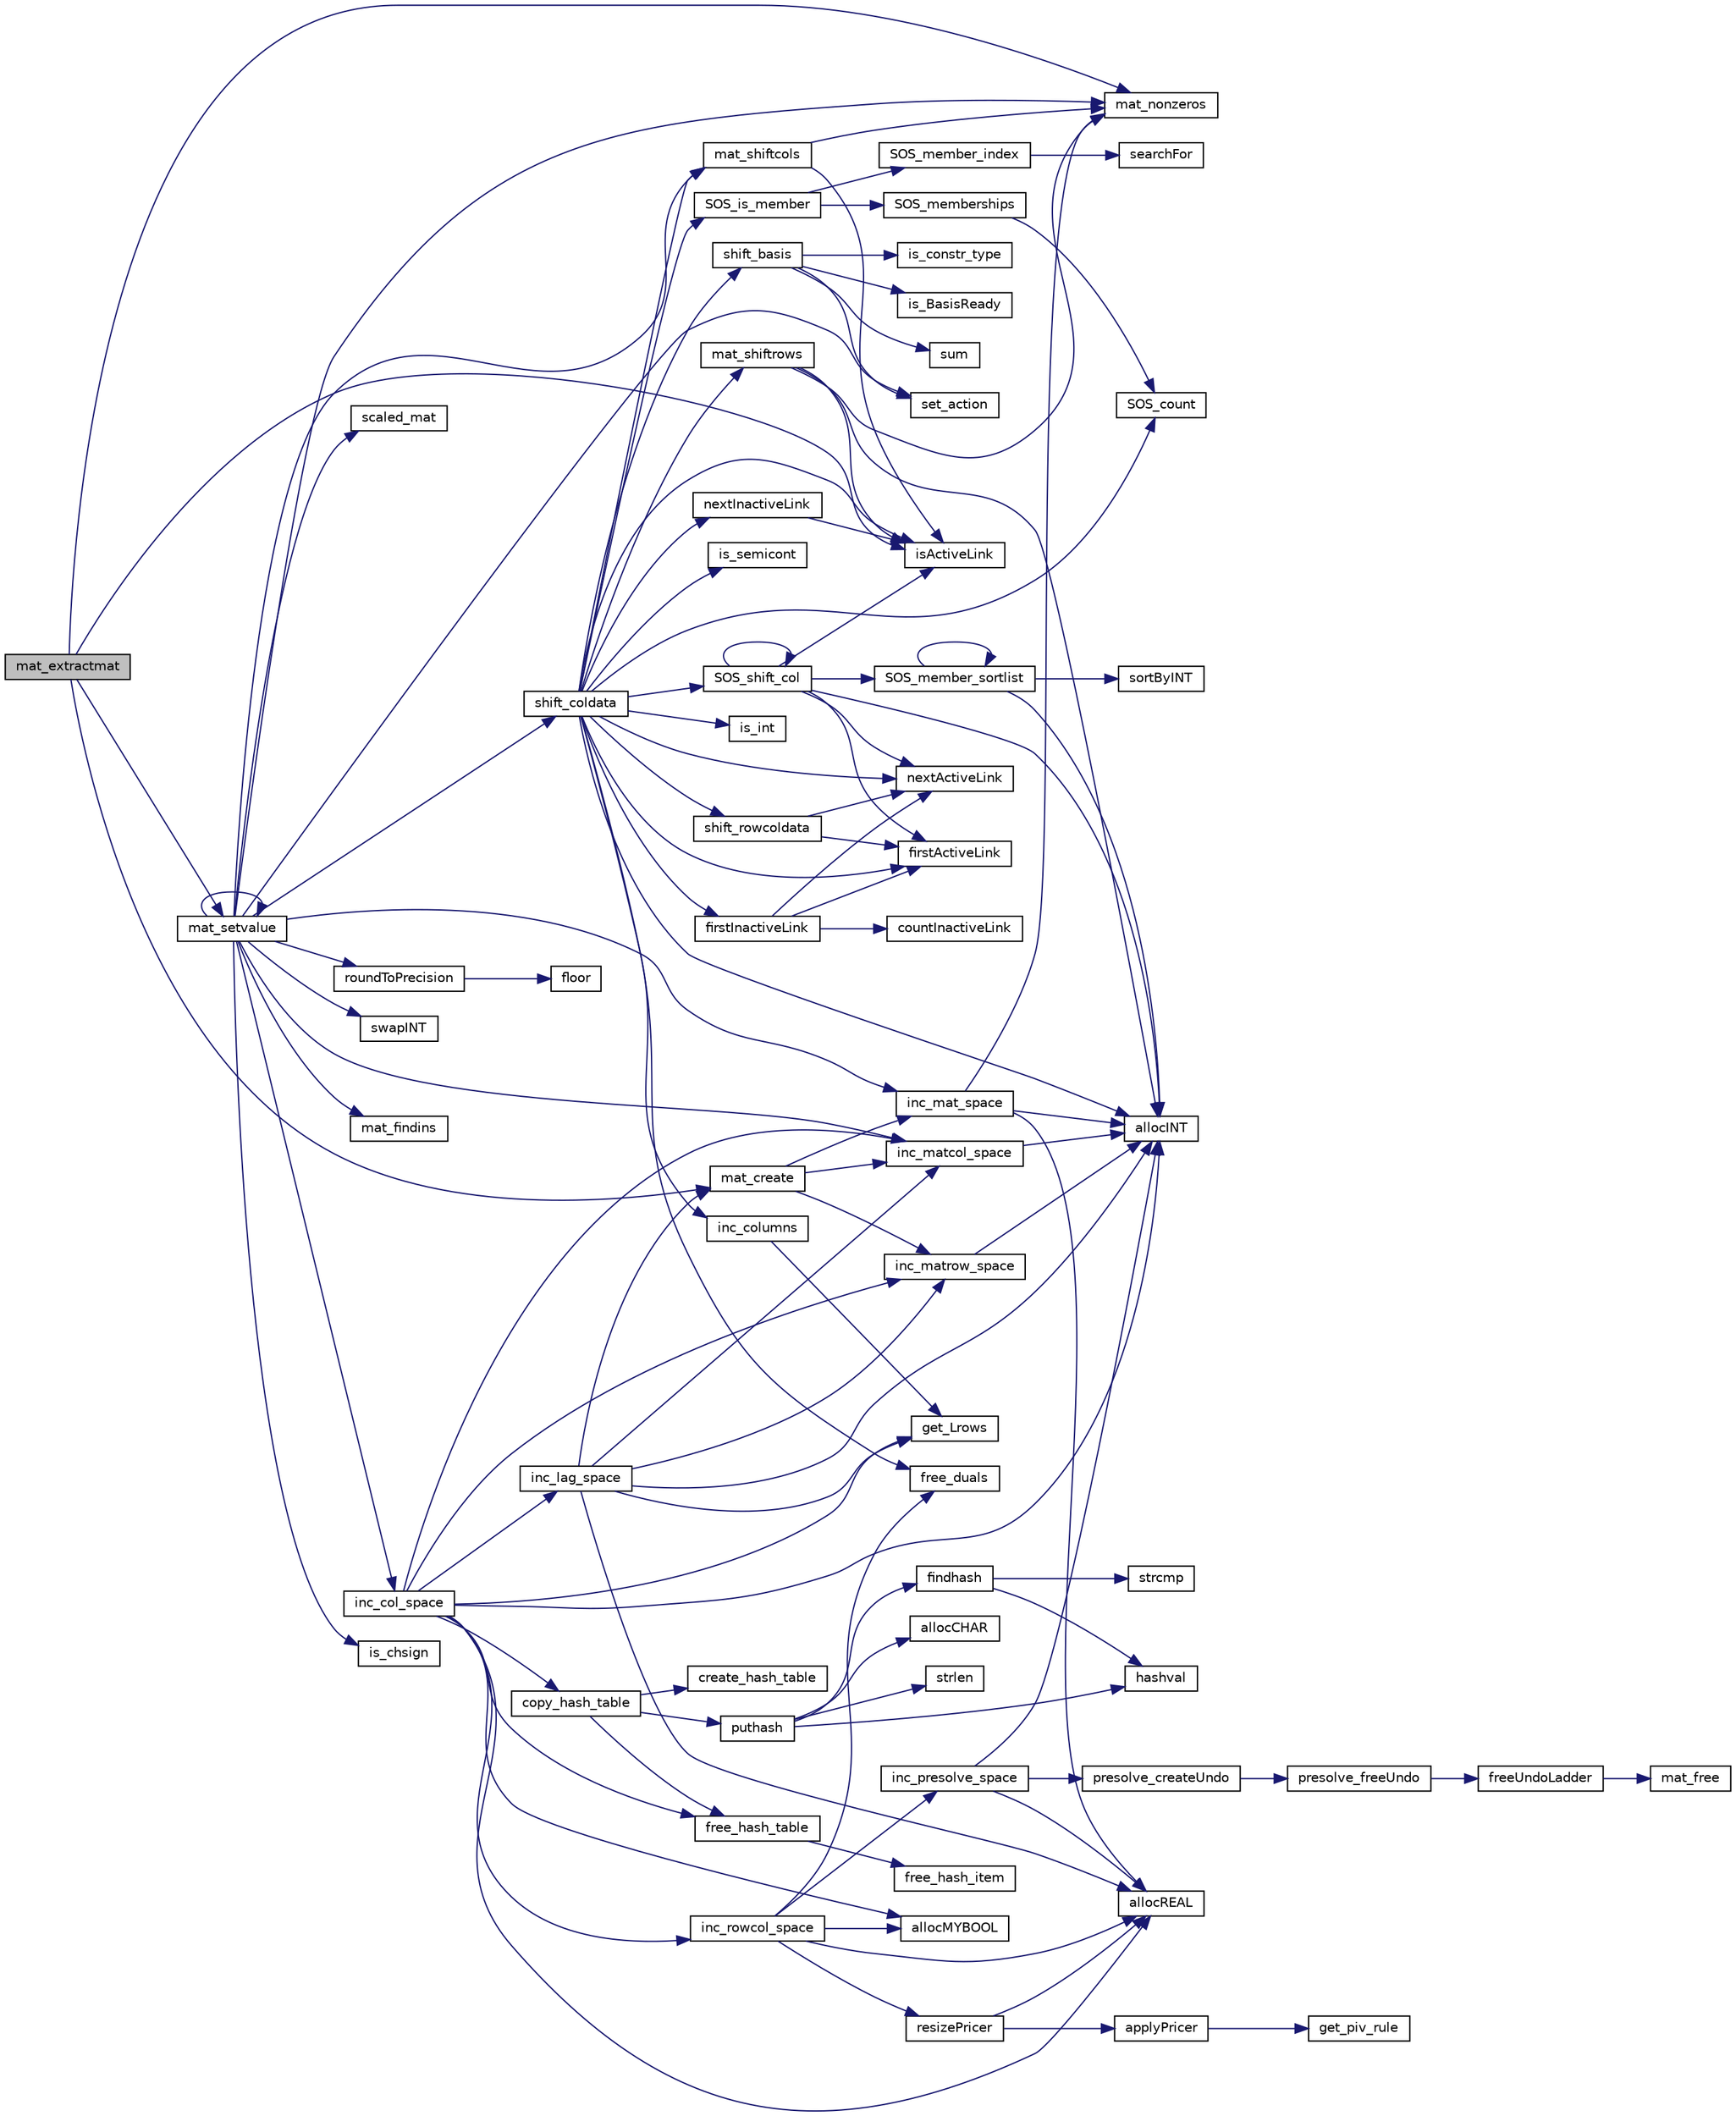 digraph "mat_extractmat"
{
  edge [fontname="Helvetica",fontsize="10",labelfontname="Helvetica",labelfontsize="10"];
  node [fontname="Helvetica",fontsize="10",shape=record];
  rankdir="LR";
  Node1554 [label="mat_extractmat",height=0.2,width=0.4,color="black", fillcolor="grey75", style="filled", fontcolor="black"];
  Node1554 -> Node1555 [color="midnightblue",fontsize="10",style="solid",fontname="Helvetica"];
  Node1555 [label="mat_create",height=0.2,width=0.4,color="black", fillcolor="white", style="filled",URL="$dc/d9a/lp__matrix_8c.html#a74e25504b7d9dc9615fbe2326ecd2810"];
  Node1555 -> Node1556 [color="midnightblue",fontsize="10",style="solid",fontname="Helvetica"];
  Node1556 [label="inc_matrow_space",height=0.2,width=0.4,color="black", fillcolor="white", style="filled",URL="$dc/d9a/lp__matrix_8c.html#abf3d05d4e087dfe244d940213aea309e"];
  Node1556 -> Node1557 [color="midnightblue",fontsize="10",style="solid",fontname="Helvetica"];
  Node1557 [label="allocINT",height=0.2,width=0.4,color="black", fillcolor="white", style="filled",URL="$d9/d18/lp__utils_8c.html#a2081b8e14a0691b7e3931fa280ad9e63"];
  Node1555 -> Node1558 [color="midnightblue",fontsize="10",style="solid",fontname="Helvetica"];
  Node1558 [label="inc_matcol_space",height=0.2,width=0.4,color="black", fillcolor="white", style="filled",URL="$dc/d9a/lp__matrix_8c.html#a71e24efc6f48aa6fb098d9f471574d1c"];
  Node1558 -> Node1557 [color="midnightblue",fontsize="10",style="solid",fontname="Helvetica"];
  Node1555 -> Node1559 [color="midnightblue",fontsize="10",style="solid",fontname="Helvetica"];
  Node1559 [label="inc_mat_space",height=0.2,width=0.4,color="black", fillcolor="white", style="filled",URL="$dc/d9a/lp__matrix_8c.html#a2239ebb44f76930fc243a0457c8c94d9"];
  Node1559 -> Node1560 [color="midnightblue",fontsize="10",style="solid",fontname="Helvetica"];
  Node1560 [label="mat_nonzeros",height=0.2,width=0.4,color="black", fillcolor="white", style="filled",URL="$dc/d9a/lp__matrix_8c.html#a9430c42ed7853fd8dd6463ed7165f243"];
  Node1559 -> Node1557 [color="midnightblue",fontsize="10",style="solid",fontname="Helvetica"];
  Node1559 -> Node1561 [color="midnightblue",fontsize="10",style="solid",fontname="Helvetica"];
  Node1561 [label="allocREAL",height=0.2,width=0.4,color="black", fillcolor="white", style="filled",URL="$d9/d18/lp__utils_8c.html#a7b25e1f9aee74052b4b6df28443ebf48"];
  Node1554 -> Node1560 [color="midnightblue",fontsize="10",style="solid",fontname="Helvetica"];
  Node1554 -> Node1562 [color="midnightblue",fontsize="10",style="solid",fontname="Helvetica"];
  Node1562 [label="isActiveLink",height=0.2,width=0.4,color="black", fillcolor="white", style="filled",URL="$d9/d18/lp__utils_8c.html#a183f62e53061778d4fdb381e27d8cf4c"];
  Node1554 -> Node1563 [color="midnightblue",fontsize="10",style="solid",fontname="Helvetica"];
  Node1563 [label="mat_setvalue",height=0.2,width=0.4,color="black", fillcolor="white", style="filled",URL="$dc/d9a/lp__matrix_8c.html#a3cf5f70351e501251681b113289293da"];
  Node1563 -> Node1564 [color="midnightblue",fontsize="10",style="solid",fontname="Helvetica"];
  Node1564 [label="swapINT",height=0.2,width=0.4,color="black", fillcolor="white", style="filled",URL="$d9/d18/lp__utils_8c.html#a2c2ba6baa79af2ad08d08ca4baaec1b4"];
  Node1563 -> Node1565 [color="midnightblue",fontsize="10",style="solid",fontname="Helvetica"];
  Node1565 [label="roundToPrecision",height=0.2,width=0.4,color="black", fillcolor="white", style="filled",URL="$d9/d18/lp__utils_8c.html#a2c162041be8905b58450d17662096994"];
  Node1565 -> Node1566 [color="midnightblue",fontsize="10",style="solid",fontname="Helvetica"];
  Node1566 [label="floor",height=0.2,width=0.4,color="black", fillcolor="white", style="filled",URL="$dc/de2/mcvs_atm_disp__kry__bbd__p_8m.html#a532be631bf22af7829394ffbd4ad7894"];
  Node1563 -> Node1567 [color="midnightblue",fontsize="10",style="solid",fontname="Helvetica"];
  Node1567 [label="inc_col_space",height=0.2,width=0.4,color="black", fillcolor="white", style="filled",URL="$d4/d79/lp__lib_8c.html#a19aaef4102ef22569c69de15939fd77f"];
  Node1567 -> Node1556 [color="midnightblue",fontsize="10",style="solid",fontname="Helvetica"];
  Node1567 -> Node1558 [color="midnightblue",fontsize="10",style="solid",fontname="Helvetica"];
  Node1567 -> Node1568 [color="midnightblue",fontsize="10",style="solid",fontname="Helvetica"];
  Node1568 [label="copy_hash_table",height=0.2,width=0.4,color="black", fillcolor="white", style="filled",URL="$d9/d8a/lp___hash_8c.html#ae6edcd0f73c54847e6a759f428c3a90a"];
  Node1568 -> Node1569 [color="midnightblue",fontsize="10",style="solid",fontname="Helvetica"];
  Node1569 [label="create_hash_table",height=0.2,width=0.4,color="black", fillcolor="white", style="filled",URL="$d9/d8a/lp___hash_8c.html#a3e2d0dfb06918685a543d0191c3e20d2"];
  Node1568 -> Node1570 [color="midnightblue",fontsize="10",style="solid",fontname="Helvetica"];
  Node1570 [label="puthash",height=0.2,width=0.4,color="black", fillcolor="white", style="filled",URL="$d9/d8a/lp___hash_8c.html#aa4c1bd8f327e858bde2234bb6ef18772"];
  Node1570 -> Node1571 [color="midnightblue",fontsize="10",style="solid",fontname="Helvetica"];
  Node1571 [label="findhash",height=0.2,width=0.4,color="black", fillcolor="white", style="filled",URL="$d9/d8a/lp___hash_8c.html#abec9215783a6417ac6d2eaa8fb5455b6"];
  Node1571 -> Node1572 [color="midnightblue",fontsize="10",style="solid",fontname="Helvetica"];
  Node1572 [label="hashval",height=0.2,width=0.4,color="black", fillcolor="white", style="filled",URL="$d9/d8a/lp___hash_8c.html#a4341c9502229f42a1d569e06476d6eec"];
  Node1571 -> Node1573 [color="midnightblue",fontsize="10",style="solid",fontname="Helvetica"];
  Node1573 [label="strcmp",height=0.2,width=0.4,color="black", fillcolor="white", style="filled",URL="$db/d13/_c_vode_get_8m.html#ab022bbe018438998408fda94a327a547"];
  Node1570 -> Node1572 [color="midnightblue",fontsize="10",style="solid",fontname="Helvetica"];
  Node1570 -> Node1574 [color="midnightblue",fontsize="10",style="solid",fontname="Helvetica"];
  Node1574 [label="allocCHAR",height=0.2,width=0.4,color="black", fillcolor="white", style="filled",URL="$d9/d18/lp__utils_8c.html#a5bb2cfab583f6d09b6986674fc1e7f5d"];
  Node1570 -> Node1575 [color="midnightblue",fontsize="10",style="solid",fontname="Helvetica"];
  Node1575 [label="strlen",height=0.2,width=0.4,color="black", fillcolor="white", style="filled",URL="$d7/d57/iregex_8c.html#a492442620ce65db20fe7297b43cbca65"];
  Node1568 -> Node1576 [color="midnightblue",fontsize="10",style="solid",fontname="Helvetica"];
  Node1576 [label="free_hash_table",height=0.2,width=0.4,color="black", fillcolor="white", style="filled",URL="$d9/d8a/lp___hash_8c.html#aa4ed66a189b6b64e06121cb9f94c1efb"];
  Node1576 -> Node1577 [color="midnightblue",fontsize="10",style="solid",fontname="Helvetica"];
  Node1577 [label="free_hash_item",height=0.2,width=0.4,color="black", fillcolor="white", style="filled",URL="$d9/d8a/lp___hash_8c.html#a5c6e22d45ec51e55ccb4d2748230841b"];
  Node1567 -> Node1576 [color="midnightblue",fontsize="10",style="solid",fontname="Helvetica"];
  Node1567 -> Node1561 [color="midnightblue",fontsize="10",style="solid",fontname="Helvetica"];
  Node1567 -> Node1578 [color="midnightblue",fontsize="10",style="solid",fontname="Helvetica"];
  Node1578 [label="allocMYBOOL",height=0.2,width=0.4,color="black", fillcolor="white", style="filled",URL="$d9/d18/lp__utils_8c.html#a0f35a721d2c3a4beea00b2840c2bea30"];
  Node1567 -> Node1557 [color="midnightblue",fontsize="10",style="solid",fontname="Helvetica"];
  Node1567 -> Node1579 [color="midnightblue",fontsize="10",style="solid",fontname="Helvetica"];
  Node1579 [label="get_Lrows",height=0.2,width=0.4,color="black", fillcolor="white", style="filled",URL="$d4/d79/lp__lib_8c.html#a4976f1e0605a15976a65b995d3baa1dc"];
  Node1567 -> Node1580 [color="midnightblue",fontsize="10",style="solid",fontname="Helvetica"];
  Node1580 [label="inc_lag_space",height=0.2,width=0.4,color="black", fillcolor="white", style="filled",URL="$d4/d79/lp__lib_8c.html#adf404d01bb0e497e22b77fb59c53f02f"];
  Node1580 -> Node1579 [color="midnightblue",fontsize="10",style="solid",fontname="Helvetica"];
  Node1580 -> Node1561 [color="midnightblue",fontsize="10",style="solid",fontname="Helvetica"];
  Node1580 -> Node1557 [color="midnightblue",fontsize="10",style="solid",fontname="Helvetica"];
  Node1580 -> Node1555 [color="midnightblue",fontsize="10",style="solid",fontname="Helvetica"];
  Node1580 -> Node1556 [color="midnightblue",fontsize="10",style="solid",fontname="Helvetica"];
  Node1580 -> Node1558 [color="midnightblue",fontsize="10",style="solid",fontname="Helvetica"];
  Node1567 -> Node1581 [color="midnightblue",fontsize="10",style="solid",fontname="Helvetica"];
  Node1581 [label="inc_rowcol_space",height=0.2,width=0.4,color="black", fillcolor="white", style="filled",URL="$d4/d79/lp__lib_8c.html#a88218cd21e9f921d8a0d616d9cf8dd60"];
  Node1581 -> Node1582 [color="midnightblue",fontsize="10",style="solid",fontname="Helvetica"];
  Node1582 [label="free_duals",height=0.2,width=0.4,color="black", fillcolor="white", style="filled",URL="$d4/d79/lp__lib_8c.html#ab9027653cde6165a5783cbd1897cde8d"];
  Node1581 -> Node1561 [color="midnightblue",fontsize="10",style="solid",fontname="Helvetica"];
  Node1581 -> Node1578 [color="midnightblue",fontsize="10",style="solid",fontname="Helvetica"];
  Node1581 -> Node1583 [color="midnightblue",fontsize="10",style="solid",fontname="Helvetica"];
  Node1583 [label="inc_presolve_space",height=0.2,width=0.4,color="black", fillcolor="white", style="filled",URL="$d3/da5/lp__presolve_8c.html#ae5aab8a3d01811ebd660779d0b1b7088"];
  Node1583 -> Node1584 [color="midnightblue",fontsize="10",style="solid",fontname="Helvetica"];
  Node1584 [label="presolve_createUndo",height=0.2,width=0.4,color="black", fillcolor="white", style="filled",URL="$d3/da5/lp__presolve_8c.html#addb80a8b923183b6b492f71e5e648a88"];
  Node1584 -> Node1585 [color="midnightblue",fontsize="10",style="solid",fontname="Helvetica"];
  Node1585 [label="presolve_freeUndo",height=0.2,width=0.4,color="black", fillcolor="white", style="filled",URL="$d3/da5/lp__presolve_8c.html#af43e8f7205358c787624cbdcd98e8b46"];
  Node1585 -> Node1586 [color="midnightblue",fontsize="10",style="solid",fontname="Helvetica"];
  Node1586 [label="freeUndoLadder",height=0.2,width=0.4,color="black", fillcolor="white", style="filled",URL="$dc/d9a/lp__matrix_8c.html#a1c6229dd6a9dc22174e16c0358160d4f"];
  Node1586 -> Node1587 [color="midnightblue",fontsize="10",style="solid",fontname="Helvetica"];
  Node1587 [label="mat_free",height=0.2,width=0.4,color="black", fillcolor="white", style="filled",URL="$dc/d9a/lp__matrix_8c.html#ab9d3fb395d18b14668d4c1149a393182"];
  Node1583 -> Node1561 [color="midnightblue",fontsize="10",style="solid",fontname="Helvetica"];
  Node1583 -> Node1557 [color="midnightblue",fontsize="10",style="solid",fontname="Helvetica"];
  Node1581 -> Node1588 [color="midnightblue",fontsize="10",style="solid",fontname="Helvetica"];
  Node1588 [label="resizePricer",height=0.2,width=0.4,color="black", fillcolor="white", style="filled",URL="$da/d29/lp__price_p_s_e_8c.html#a2e41384db70eca7794b81c922a24a867"];
  Node1588 -> Node1589 [color="midnightblue",fontsize="10",style="solid",fontname="Helvetica"];
  Node1589 [label="applyPricer",height=0.2,width=0.4,color="black", fillcolor="white", style="filled",URL="$da/d29/lp__price_p_s_e_8c.html#ac7bc3823c797927910e1dae4134d4b99"];
  Node1589 -> Node1590 [color="midnightblue",fontsize="10",style="solid",fontname="Helvetica"];
  Node1590 [label="get_piv_rule",height=0.2,width=0.4,color="black", fillcolor="white", style="filled",URL="$d4/d79/lp__lib_8c.html#abf9741b681392fca763dc425387f64f2"];
  Node1588 -> Node1561 [color="midnightblue",fontsize="10",style="solid",fontname="Helvetica"];
  Node1563 -> Node1558 [color="midnightblue",fontsize="10",style="solid",fontname="Helvetica"];
  Node1563 -> Node1591 [color="midnightblue",fontsize="10",style="solid",fontname="Helvetica"];
  Node1591 [label="mat_findins",height=0.2,width=0.4,color="black", fillcolor="white", style="filled",URL="$dc/d9a/lp__matrix_8c.html#aabb75389dfeac1504d2bd65f35557017"];
  Node1563 -> Node1592 [color="midnightblue",fontsize="10",style="solid",fontname="Helvetica"];
  Node1592 [label="set_action",height=0.2,width=0.4,color="black", fillcolor="white", style="filled",URL="$d4/d79/lp__lib_8c.html#ad4fefd09a7c66c454785da9ec150ecc1"];
  Node1563 -> Node1593 [color="midnightblue",fontsize="10",style="solid",fontname="Helvetica"];
  Node1593 [label="is_chsign",height=0.2,width=0.4,color="black", fillcolor="white", style="filled",URL="$d4/d79/lp__lib_8c.html#a93ed2e8f778b6340d960f732e9c0f9f6"];
  Node1563 -> Node1594 [color="midnightblue",fontsize="10",style="solid",fontname="Helvetica"];
  Node1594 [label="scaled_mat",height=0.2,width=0.4,color="black", fillcolor="white", style="filled",URL="$de/d15/lp__scale_8c.html#ab844fade2ace63a627736cf4887942d4"];
  Node1563 -> Node1560 [color="midnightblue",fontsize="10",style="solid",fontname="Helvetica"];
  Node1563 -> Node1559 [color="midnightblue",fontsize="10",style="solid",fontname="Helvetica"];
  Node1563 -> Node1595 [color="midnightblue",fontsize="10",style="solid",fontname="Helvetica"];
  Node1595 [label="shift_coldata",height=0.2,width=0.4,color="black", fillcolor="white", style="filled",URL="$d4/d79/lp__lib_8c.html#a9ed027fc60643c153c2413f96fabd3d6"];
  Node1595 -> Node1582 [color="midnightblue",fontsize="10",style="solid",fontname="Helvetica"];
  Node1595 -> Node1596 [color="midnightblue",fontsize="10",style="solid",fontname="Helvetica"];
  Node1596 [label="mat_shiftrows",height=0.2,width=0.4,color="black", fillcolor="white", style="filled",URL="$dc/d9a/lp__matrix_8c.html#ad428af7028ea33b8fba6d43e3b75db21"];
  Node1596 -> Node1560 [color="midnightblue",fontsize="10",style="solid",fontname="Helvetica"];
  Node1596 -> Node1557 [color="midnightblue",fontsize="10",style="solid",fontname="Helvetica"];
  Node1596 -> Node1562 [color="midnightblue",fontsize="10",style="solid",fontname="Helvetica"];
  Node1595 -> Node1597 [color="midnightblue",fontsize="10",style="solid",fontname="Helvetica"];
  Node1597 [label="mat_shiftcols",height=0.2,width=0.4,color="black", fillcolor="white", style="filled",URL="$dc/d9a/lp__matrix_8c.html#a4b382fbfc70092747f60017cdf62e1e6"];
  Node1597 -> Node1562 [color="midnightblue",fontsize="10",style="solid",fontname="Helvetica"];
  Node1597 -> Node1560 [color="midnightblue",fontsize="10",style="solid",fontname="Helvetica"];
  Node1595 -> Node1598 [color="midnightblue",fontsize="10",style="solid",fontname="Helvetica"];
  Node1598 [label="firstInactiveLink",height=0.2,width=0.4,color="black", fillcolor="white", style="filled",URL="$d9/d18/lp__utils_8c.html#a96fd51e087f46e26646eb19f5db9e95d"];
  Node1598 -> Node1599 [color="midnightblue",fontsize="10",style="solid",fontname="Helvetica"];
  Node1599 [label="countInactiveLink",height=0.2,width=0.4,color="black", fillcolor="white", style="filled",URL="$d9/d18/lp__utils_8c.html#a129fd17b45996c28fcc9fd0a24602f5e"];
  Node1598 -> Node1600 [color="midnightblue",fontsize="10",style="solid",fontname="Helvetica"];
  Node1600 [label="firstActiveLink",height=0.2,width=0.4,color="black", fillcolor="white", style="filled",URL="$d9/d18/lp__utils_8c.html#abe00628efd1d9b4ab750a17de4245f36"];
  Node1598 -> Node1601 [color="midnightblue",fontsize="10",style="solid",fontname="Helvetica"];
  Node1601 [label="nextActiveLink",height=0.2,width=0.4,color="black", fillcolor="white", style="filled",URL="$d9/d18/lp__utils_8c.html#a4afe33cb2258518c64e30c1c85041331"];
  Node1595 -> Node1602 [color="midnightblue",fontsize="10",style="solid",fontname="Helvetica"];
  Node1602 [label="nextInactiveLink",height=0.2,width=0.4,color="black", fillcolor="white", style="filled",URL="$d9/d18/lp__utils_8c.html#af60847c876e8f6eae3ac8b1545303c04"];
  Node1602 -> Node1562 [color="midnightblue",fontsize="10",style="solid",fontname="Helvetica"];
  Node1595 -> Node1603 [color="midnightblue",fontsize="10",style="solid",fontname="Helvetica"];
  Node1603 [label="is_int",height=0.2,width=0.4,color="black", fillcolor="white", style="filled",URL="$d4/d79/lp__lib_8c.html#a335889a7b8b8fc37d885f0ec14875e18"];
  Node1595 -> Node1604 [color="midnightblue",fontsize="10",style="solid",fontname="Helvetica"];
  Node1604 [label="SOS_is_member",height=0.2,width=0.4,color="black", fillcolor="white", style="filled",URL="$d1/d43/lp___s_o_s_8c.html#ac6d92d690a02d843c7cbd098a8c1b7c8"];
  Node1604 -> Node1605 [color="midnightblue",fontsize="10",style="solid",fontname="Helvetica"];
  Node1605 [label="SOS_memberships",height=0.2,width=0.4,color="black", fillcolor="white", style="filled",URL="$d1/d43/lp___s_o_s_8c.html#ab1059c5b07145c9e49bee497380ca083"];
  Node1605 -> Node1606 [color="midnightblue",fontsize="10",style="solid",fontname="Helvetica"];
  Node1606 [label="SOS_count",height=0.2,width=0.4,color="black", fillcolor="white", style="filled",URL="$d4/d79/lp__lib_8c.html#a6b52f2979542d3a29dc0eb78b5ecb30b"];
  Node1604 -> Node1607 [color="midnightblue",fontsize="10",style="solid",fontname="Helvetica"];
  Node1607 [label="SOS_member_index",height=0.2,width=0.4,color="black", fillcolor="white", style="filled",URL="$d1/d43/lp___s_o_s_8c.html#a95fb8e4ce406207601c2b180c531ddc6"];
  Node1607 -> Node1608 [color="midnightblue",fontsize="10",style="solid",fontname="Helvetica"];
  Node1608 [label="searchFor",height=0.2,width=0.4,color="black", fillcolor="white", style="filled",URL="$d9/d18/lp__utils_8c.html#a0f73f0fbd9ba7ed88022e713a6fe9f1b"];
  Node1595 -> Node1609 [color="midnightblue",fontsize="10",style="solid",fontname="Helvetica"];
  Node1609 [label="is_semicont",height=0.2,width=0.4,color="black", fillcolor="white", style="filled",URL="$d4/d79/lp__lib_8c.html#a048e257617b6634ad29dc46bca38c715"];
  Node1595 -> Node1600 [color="midnightblue",fontsize="10",style="solid",fontname="Helvetica"];
  Node1595 -> Node1601 [color="midnightblue",fontsize="10",style="solid",fontname="Helvetica"];
  Node1595 -> Node1557 [color="midnightblue",fontsize="10",style="solid",fontname="Helvetica"];
  Node1595 -> Node1562 [color="midnightblue",fontsize="10",style="solid",fontname="Helvetica"];
  Node1595 -> Node1610 [color="midnightblue",fontsize="10",style="solid",fontname="Helvetica"];
  Node1610 [label="shift_basis",height=0.2,width=0.4,color="black", fillcolor="white", style="filled",URL="$d4/d79/lp__lib_8c.html#abf887251c4294545787bcc2c0240c21b"];
  Node1610 -> Node1611 [color="midnightblue",fontsize="10",style="solid",fontname="Helvetica"];
  Node1611 [label="is_BasisReady",height=0.2,width=0.4,color="black", fillcolor="white", style="filled",URL="$d4/d79/lp__lib_8c.html#a681c9e11a6345ab29b64d1e0ed7df31f"];
  Node1610 -> Node1592 [color="midnightblue",fontsize="10",style="solid",fontname="Helvetica"];
  Node1610 -> Node1612 [color="midnightblue",fontsize="10",style="solid",fontname="Helvetica"];
  Node1612 [label="sum",height=0.2,width=0.4,color="black", fillcolor="white", style="filled",URL="$dd/d3c/examplehs071_8m.html#ad1d7e10c2dad1043eb0e1b51f99f1b31"];
  Node1610 -> Node1613 [color="midnightblue",fontsize="10",style="solid",fontname="Helvetica"];
  Node1613 [label="is_constr_type",height=0.2,width=0.4,color="black", fillcolor="white", style="filled",URL="$d4/d79/lp__lib_8c.html#af3bc504e14b11da527fa40ebe380f62c"];
  Node1595 -> Node1606 [color="midnightblue",fontsize="10",style="solid",fontname="Helvetica"];
  Node1595 -> Node1614 [color="midnightblue",fontsize="10",style="solid",fontname="Helvetica"];
  Node1614 [label="SOS_shift_col",height=0.2,width=0.4,color="black", fillcolor="white", style="filled",URL="$d1/d43/lp___s_o_s_8c.html#a4db1072c73b8986bcb934e935f67850f"];
  Node1614 -> Node1614 [color="midnightblue",fontsize="10",style="solid",fontname="Helvetica"];
  Node1614 -> Node1557 [color="midnightblue",fontsize="10",style="solid",fontname="Helvetica"];
  Node1614 -> Node1600 [color="midnightblue",fontsize="10",style="solid",fontname="Helvetica"];
  Node1614 -> Node1601 [color="midnightblue",fontsize="10",style="solid",fontname="Helvetica"];
  Node1614 -> Node1562 [color="midnightblue",fontsize="10",style="solid",fontname="Helvetica"];
  Node1614 -> Node1615 [color="midnightblue",fontsize="10",style="solid",fontname="Helvetica"];
  Node1615 [label="SOS_member_sortlist",height=0.2,width=0.4,color="black", fillcolor="white", style="filled",URL="$d1/d43/lp___s_o_s_8c.html#a871a34fea2b703f4b9c2e2679856a0b2"];
  Node1615 -> Node1615 [color="midnightblue",fontsize="10",style="solid",fontname="Helvetica"];
  Node1615 -> Node1557 [color="midnightblue",fontsize="10",style="solid",fontname="Helvetica"];
  Node1615 -> Node1616 [color="midnightblue",fontsize="10",style="solid",fontname="Helvetica"];
  Node1616 [label="sortByINT",height=0.2,width=0.4,color="black", fillcolor="white", style="filled",URL="$dd/dc0/commonlib_8c.html#a9d22aa7fead56453be021c785175ec44"];
  Node1595 -> Node1617 [color="midnightblue",fontsize="10",style="solid",fontname="Helvetica"];
  Node1617 [label="shift_rowcoldata",height=0.2,width=0.4,color="black", fillcolor="white", style="filled",URL="$d4/d79/lp__lib_8c.html#ad763e24656b5a795e260b0e75eb2924c"];
  Node1617 -> Node1600 [color="midnightblue",fontsize="10",style="solid",fontname="Helvetica"];
  Node1617 -> Node1601 [color="midnightblue",fontsize="10",style="solid",fontname="Helvetica"];
  Node1595 -> Node1618 [color="midnightblue",fontsize="10",style="solid",fontname="Helvetica"];
  Node1618 [label="inc_columns",height=0.2,width=0.4,color="black", fillcolor="white", style="filled",URL="$d4/d79/lp__lib_8c.html#a683409c9e46593ae3807a1c3d598c525"];
  Node1618 -> Node1579 [color="midnightblue",fontsize="10",style="solid",fontname="Helvetica"];
  Node1563 -> Node1597 [color="midnightblue",fontsize="10",style="solid",fontname="Helvetica"];
  Node1563 -> Node1563 [color="midnightblue",fontsize="10",style="solid",fontname="Helvetica"];
}
